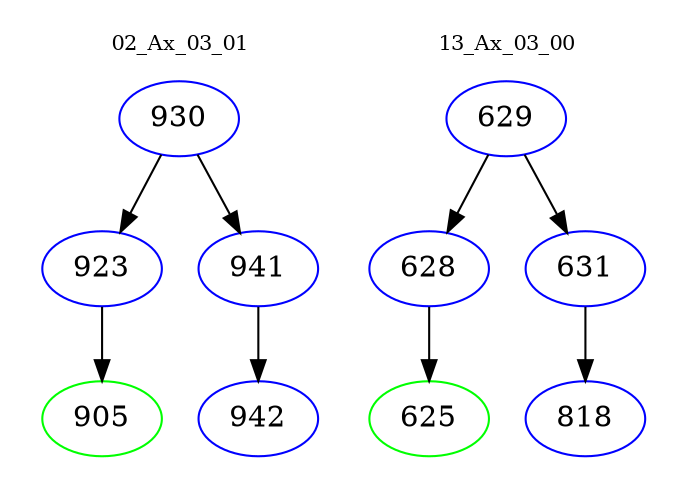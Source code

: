 digraph{
subgraph cluster_0 {
color = white
label = "02_Ax_03_01";
fontsize=10;
T0_930 [label="930", color="blue"]
T0_930 -> T0_923 [color="black"]
T0_923 [label="923", color="blue"]
T0_923 -> T0_905 [color="black"]
T0_905 [label="905", color="green"]
T0_930 -> T0_941 [color="black"]
T0_941 [label="941", color="blue"]
T0_941 -> T0_942 [color="black"]
T0_942 [label="942", color="blue"]
}
subgraph cluster_1 {
color = white
label = "13_Ax_03_00";
fontsize=10;
T1_629 [label="629", color="blue"]
T1_629 -> T1_628 [color="black"]
T1_628 [label="628", color="blue"]
T1_628 -> T1_625 [color="black"]
T1_625 [label="625", color="green"]
T1_629 -> T1_631 [color="black"]
T1_631 [label="631", color="blue"]
T1_631 -> T1_818 [color="black"]
T1_818 [label="818", color="blue"]
}
}
